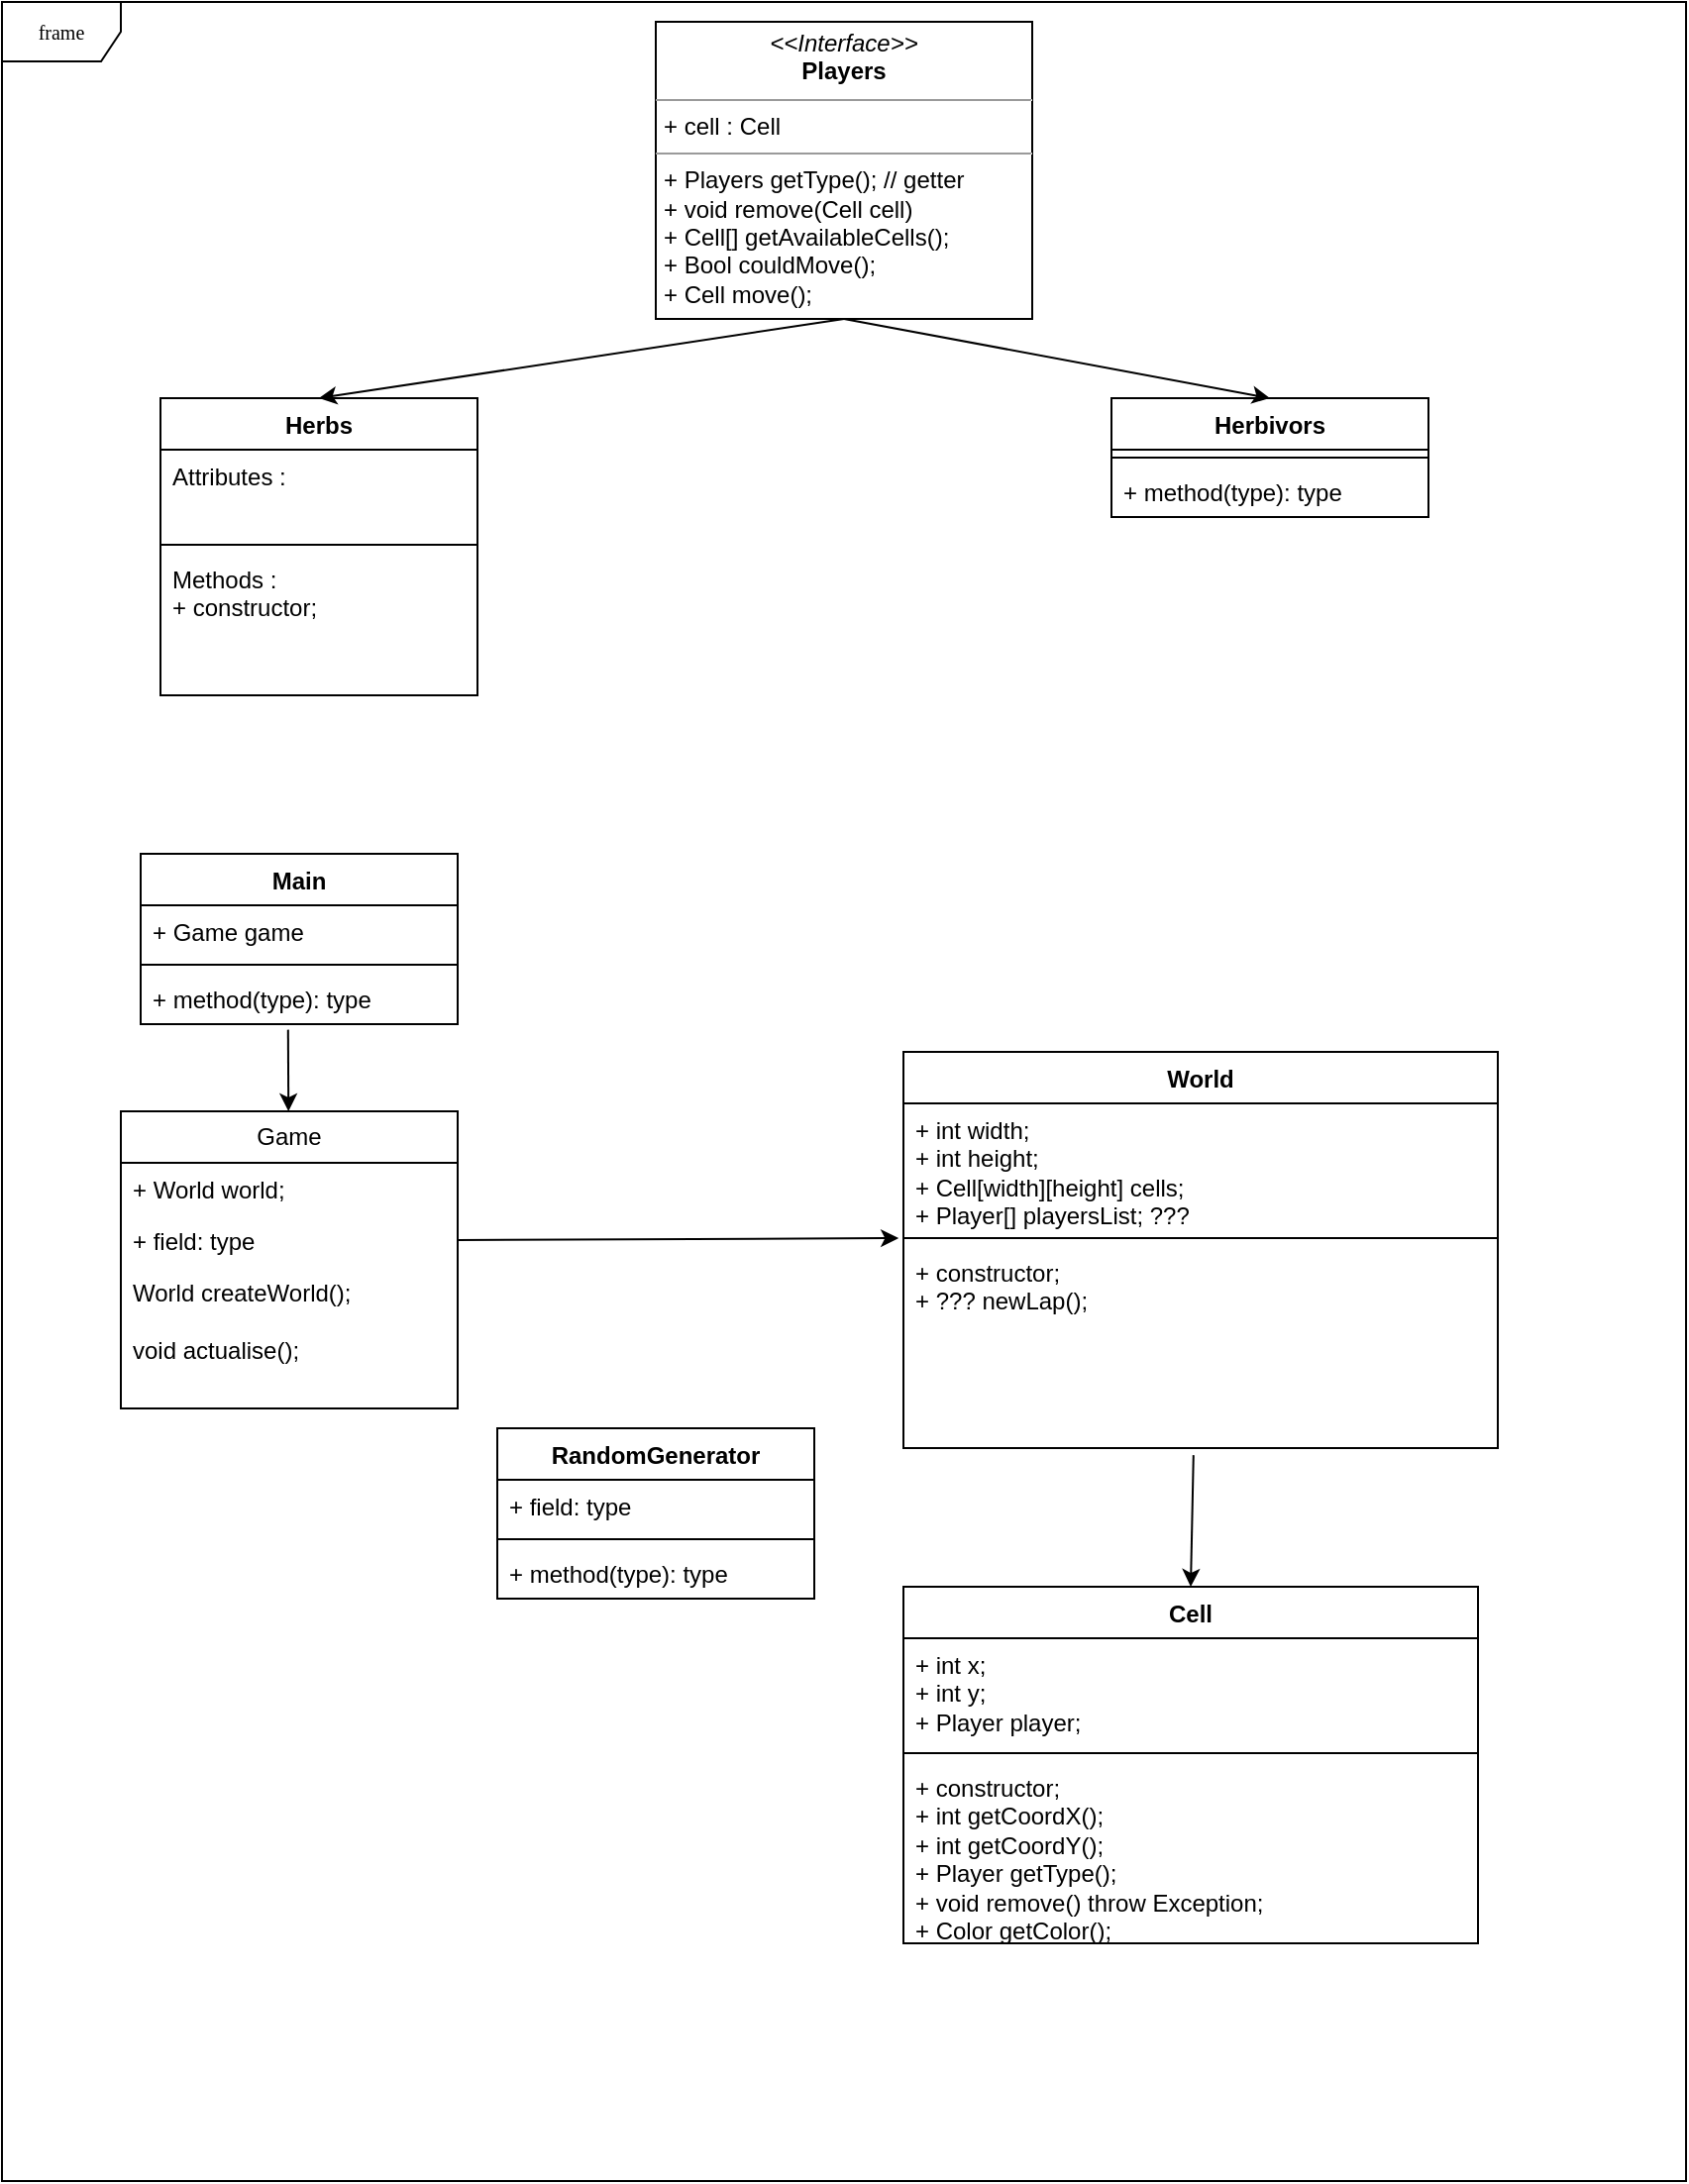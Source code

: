 <mxfile version="23.0.2" type="device">
  <diagram name="Page-1" id="c4acf3e9-155e-7222-9cf6-157b1a14988f">
    <mxGraphModel dx="1290" dy="635" grid="1" gridSize="10" guides="1" tooltips="1" connect="1" arrows="1" fold="1" page="1" pageScale="1" pageWidth="850" pageHeight="1100" background="none" math="0" shadow="0">
      <root>
        <mxCell id="0" />
        <mxCell id="1" parent="0" />
        <mxCell id="17acba5748e5396b-1" value="frame" style="shape=umlFrame;whiteSpace=wrap;html=1;rounded=0;shadow=0;comic=0;labelBackgroundColor=none;strokeWidth=1;fontFamily=Verdana;fontSize=10;align=center;" parent="1" vertex="1">
          <mxGeometry width="850" height="1100" as="geometry" />
        </mxCell>
        <mxCell id="5Y3foU0Trg0-d0UflkV8-24" value="&lt;p style=&quot;margin:0px;margin-top:4px;text-align:center;&quot;&gt;&lt;i&gt;&amp;lt;&amp;lt;Interface&amp;gt;&amp;gt;&lt;/i&gt;&lt;br&gt;&lt;b&gt;Players&lt;/b&gt;&lt;/p&gt;&lt;hr size=&quot;1&quot;&gt;&lt;p style=&quot;margin:0px;margin-left:4px;&quot;&gt;+ cell : Cell&lt;/p&gt;&lt;hr size=&quot;1&quot;&gt;&lt;p style=&quot;margin:0px;margin-left:4px;&quot;&gt;+ Players getType(); // getter&lt;/p&gt;&lt;p style=&quot;margin:0px;margin-left:4px;&quot;&gt;+ void remove(Cell cell)&lt;br&gt;&lt;/p&gt;&lt;p style=&quot;margin:0px;margin-left:4px;&quot;&gt;+ Cell[] getAvailableCells();&lt;/p&gt;&lt;p style=&quot;margin:0px;margin-left:4px;&quot;&gt;+ Bool couldMove();&lt;/p&gt;&lt;p style=&quot;margin:0px;margin-left:4px;&quot;&gt;+ Cell move();&lt;/p&gt;" style="verticalAlign=top;align=left;overflow=fill;fontSize=12;fontFamily=Helvetica;html=1;whiteSpace=wrap;" parent="1" vertex="1">
          <mxGeometry x="330" y="10" width="190" height="150" as="geometry" />
        </mxCell>
        <mxCell id="5Y3foU0Trg0-d0UflkV8-25" value="Herbs" style="swimlane;fontStyle=1;align=center;verticalAlign=top;childLayout=stackLayout;horizontal=1;startSize=26;horizontalStack=0;resizeParent=1;resizeParentMax=0;resizeLast=0;collapsible=1;marginBottom=0;whiteSpace=wrap;html=1;" parent="1" vertex="1">
          <mxGeometry x="80" y="200" width="160" height="150" as="geometry" />
        </mxCell>
        <mxCell id="5Y3foU0Trg0-d0UflkV8-26" value="Attributes :&lt;br&gt;" style="text;strokeColor=none;fillColor=none;align=left;verticalAlign=top;spacingLeft=4;spacingRight=4;overflow=hidden;rotatable=0;points=[[0,0.5],[1,0.5]];portConstraint=eastwest;whiteSpace=wrap;html=1;" parent="5Y3foU0Trg0-d0UflkV8-25" vertex="1">
          <mxGeometry y="26" width="160" height="44" as="geometry" />
        </mxCell>
        <mxCell id="5Y3foU0Trg0-d0UflkV8-27" value="" style="line;strokeWidth=1;fillColor=none;align=left;verticalAlign=middle;spacingTop=-1;spacingLeft=3;spacingRight=3;rotatable=0;labelPosition=right;points=[];portConstraint=eastwest;strokeColor=inherit;" parent="5Y3foU0Trg0-d0UflkV8-25" vertex="1">
          <mxGeometry y="70" width="160" height="8" as="geometry" />
        </mxCell>
        <mxCell id="5Y3foU0Trg0-d0UflkV8-28" value="Methods :&lt;br&gt;+ constructor;" style="text;strokeColor=none;fillColor=none;align=left;verticalAlign=top;spacingLeft=4;spacingRight=4;overflow=hidden;rotatable=0;points=[[0,0.5],[1,0.5]];portConstraint=eastwest;whiteSpace=wrap;html=1;" parent="5Y3foU0Trg0-d0UflkV8-25" vertex="1">
          <mxGeometry y="78" width="160" height="72" as="geometry" />
        </mxCell>
        <mxCell id="5Y3foU0Trg0-d0UflkV8-33" value="Cell" style="swimlane;fontStyle=1;align=center;verticalAlign=top;childLayout=stackLayout;horizontal=1;startSize=26;horizontalStack=0;resizeParent=1;resizeParentMax=0;resizeLast=0;collapsible=1;marginBottom=0;whiteSpace=wrap;html=1;" parent="1" vertex="1">
          <mxGeometry x="455" y="800" width="290" height="180" as="geometry" />
        </mxCell>
        <mxCell id="5Y3foU0Trg0-d0UflkV8-34" value="+ int x;&lt;br&gt;+ int y;&lt;br&gt;+ Player player;" style="text;strokeColor=none;fillColor=none;align=left;verticalAlign=top;spacingLeft=4;spacingRight=4;overflow=hidden;rotatable=0;points=[[0,0.5],[1,0.5]];portConstraint=eastwest;whiteSpace=wrap;html=1;" parent="5Y3foU0Trg0-d0UflkV8-33" vertex="1">
          <mxGeometry y="26" width="290" height="54" as="geometry" />
        </mxCell>
        <mxCell id="5Y3foU0Trg0-d0UflkV8-35" value="" style="line;strokeWidth=1;fillColor=none;align=left;verticalAlign=middle;spacingTop=-1;spacingLeft=3;spacingRight=3;rotatable=0;labelPosition=right;points=[];portConstraint=eastwest;strokeColor=inherit;" parent="5Y3foU0Trg0-d0UflkV8-33" vertex="1">
          <mxGeometry y="80" width="290" height="8" as="geometry" />
        </mxCell>
        <mxCell id="5Y3foU0Trg0-d0UflkV8-36" value="+ constructor;&lt;br&gt;+ int getCoordX();&lt;br&gt;+ int getCoordY();&lt;br&gt;+ Player getType();&lt;br&gt;+ void remove() throw Exception;&lt;br&gt;+ Color getColor();" style="text;strokeColor=none;fillColor=none;align=left;verticalAlign=top;spacingLeft=4;spacingRight=4;overflow=hidden;rotatable=0;points=[[0,0.5],[1,0.5]];portConstraint=eastwest;whiteSpace=wrap;html=1;" parent="5Y3foU0Trg0-d0UflkV8-33" vertex="1">
          <mxGeometry y="88" width="290" height="92" as="geometry" />
        </mxCell>
        <mxCell id="5Y3foU0Trg0-d0UflkV8-37" value="World" style="swimlane;fontStyle=1;align=center;verticalAlign=top;childLayout=stackLayout;horizontal=1;startSize=26;horizontalStack=0;resizeParent=1;resizeParentMax=0;resizeLast=0;collapsible=1;marginBottom=0;whiteSpace=wrap;html=1;" parent="1" vertex="1">
          <mxGeometry x="455" y="530" width="300" height="200" as="geometry" />
        </mxCell>
        <mxCell id="5Y3foU0Trg0-d0UflkV8-38" value="+ int width;&lt;br&gt;+ int height;&lt;br&gt;+ Cell[width][height] cells;&lt;br&gt;+ Player[] playersList; ???" style="text;strokeColor=none;fillColor=none;align=left;verticalAlign=top;spacingLeft=4;spacingRight=4;overflow=hidden;rotatable=0;points=[[0,0.5],[1,0.5]];portConstraint=eastwest;whiteSpace=wrap;html=1;" parent="5Y3foU0Trg0-d0UflkV8-37" vertex="1">
          <mxGeometry y="26" width="300" height="64" as="geometry" />
        </mxCell>
        <mxCell id="5Y3foU0Trg0-d0UflkV8-39" value="" style="line;strokeWidth=1;fillColor=none;align=left;verticalAlign=middle;spacingTop=-1;spacingLeft=3;spacingRight=3;rotatable=0;labelPosition=right;points=[];portConstraint=eastwest;strokeColor=inherit;" parent="5Y3foU0Trg0-d0UflkV8-37" vertex="1">
          <mxGeometry y="90" width="300" height="8" as="geometry" />
        </mxCell>
        <mxCell id="5Y3foU0Trg0-d0UflkV8-40" value="+ constructor;&lt;br&gt;+ ??? newLap();" style="text;strokeColor=none;fillColor=none;align=left;verticalAlign=top;spacingLeft=4;spacingRight=4;overflow=hidden;rotatable=0;points=[[0,0.5],[1,0.5]];portConstraint=eastwest;whiteSpace=wrap;html=1;" parent="5Y3foU0Trg0-d0UflkV8-37" vertex="1">
          <mxGeometry y="98" width="300" height="102" as="geometry" />
        </mxCell>
        <mxCell id="5Y3foU0Trg0-d0UflkV8-41" value="Herbivors" style="swimlane;fontStyle=1;align=center;verticalAlign=top;childLayout=stackLayout;horizontal=1;startSize=26;horizontalStack=0;resizeParent=1;resizeParentMax=0;resizeLast=0;collapsible=1;marginBottom=0;whiteSpace=wrap;html=1;" parent="1" vertex="1">
          <mxGeometry x="560" y="200" width="160" height="60" as="geometry" />
        </mxCell>
        <mxCell id="5Y3foU0Trg0-d0UflkV8-43" value="" style="line;strokeWidth=1;fillColor=none;align=left;verticalAlign=middle;spacingTop=-1;spacingLeft=3;spacingRight=3;rotatable=0;labelPosition=right;points=[];portConstraint=eastwest;strokeColor=inherit;" parent="5Y3foU0Trg0-d0UflkV8-41" vertex="1">
          <mxGeometry y="26" width="160" height="8" as="geometry" />
        </mxCell>
        <mxCell id="5Y3foU0Trg0-d0UflkV8-44" value="+ method(type): type" style="text;strokeColor=none;fillColor=none;align=left;verticalAlign=top;spacingLeft=4;spacingRight=4;overflow=hidden;rotatable=0;points=[[0,0.5],[1,0.5]];portConstraint=eastwest;whiteSpace=wrap;html=1;" parent="5Y3foU0Trg0-d0UflkV8-41" vertex="1">
          <mxGeometry y="34" width="160" height="26" as="geometry" />
        </mxCell>
        <mxCell id="5Y3foU0Trg0-d0UflkV8-45" value="" style="endArrow=classic;html=1;rounded=0;entryX=0.5;entryY=0;entryDx=0;entryDy=0;exitX=0.5;exitY=1;exitDx=0;exitDy=0;" parent="1" source="5Y3foU0Trg0-d0UflkV8-24" target="5Y3foU0Trg0-d0UflkV8-41" edge="1">
          <mxGeometry width="50" height="50" relative="1" as="geometry">
            <mxPoint x="400" y="210" as="sourcePoint" />
            <mxPoint x="450" y="160" as="targetPoint" />
          </mxGeometry>
        </mxCell>
        <mxCell id="5Y3foU0Trg0-d0UflkV8-46" value="" style="endArrow=classic;html=1;rounded=0;entryX=0.5;entryY=0;entryDx=0;entryDy=0;exitX=0.5;exitY=1;exitDx=0;exitDy=0;" parent="1" source="5Y3foU0Trg0-d0UflkV8-24" target="5Y3foU0Trg0-d0UflkV8-25" edge="1">
          <mxGeometry width="50" height="50" relative="1" as="geometry">
            <mxPoint x="400" y="210" as="sourcePoint" />
            <mxPoint x="450" y="160" as="targetPoint" />
          </mxGeometry>
        </mxCell>
        <mxCell id="5Y3foU0Trg0-d0UflkV8-47" value="RandomGenerator" style="swimlane;fontStyle=1;align=center;verticalAlign=top;childLayout=stackLayout;horizontal=1;startSize=26;horizontalStack=0;resizeParent=1;resizeParentMax=0;resizeLast=0;collapsible=1;marginBottom=0;whiteSpace=wrap;html=1;" parent="1" vertex="1">
          <mxGeometry x="250" y="720" width="160" height="86" as="geometry" />
        </mxCell>
        <mxCell id="5Y3foU0Trg0-d0UflkV8-48" value="+ field: type" style="text;strokeColor=none;fillColor=none;align=left;verticalAlign=top;spacingLeft=4;spacingRight=4;overflow=hidden;rotatable=0;points=[[0,0.5],[1,0.5]];portConstraint=eastwest;whiteSpace=wrap;html=1;" parent="5Y3foU0Trg0-d0UflkV8-47" vertex="1">
          <mxGeometry y="26" width="160" height="26" as="geometry" />
        </mxCell>
        <mxCell id="5Y3foU0Trg0-d0UflkV8-49" value="" style="line;strokeWidth=1;fillColor=none;align=left;verticalAlign=middle;spacingTop=-1;spacingLeft=3;spacingRight=3;rotatable=0;labelPosition=right;points=[];portConstraint=eastwest;strokeColor=inherit;" parent="5Y3foU0Trg0-d0UflkV8-47" vertex="1">
          <mxGeometry y="52" width="160" height="8" as="geometry" />
        </mxCell>
        <mxCell id="5Y3foU0Trg0-d0UflkV8-50" value="+ method(type): type" style="text;strokeColor=none;fillColor=none;align=left;verticalAlign=top;spacingLeft=4;spacingRight=4;overflow=hidden;rotatable=0;points=[[0,0.5],[1,0.5]];portConstraint=eastwest;whiteSpace=wrap;html=1;" parent="5Y3foU0Trg0-d0UflkV8-47" vertex="1">
          <mxGeometry y="60" width="160" height="26" as="geometry" />
        </mxCell>
        <mxCell id="5Y3foU0Trg0-d0UflkV8-51" value="Game" style="swimlane;fontStyle=0;childLayout=stackLayout;horizontal=1;startSize=26;fillColor=none;horizontalStack=0;resizeParent=1;resizeParentMax=0;resizeLast=0;collapsible=1;marginBottom=0;whiteSpace=wrap;html=1;" parent="1" vertex="1">
          <mxGeometry x="60" y="560" width="170" height="150" as="geometry" />
        </mxCell>
        <mxCell id="5Y3foU0Trg0-d0UflkV8-52" value="+ World world;" style="text;strokeColor=none;fillColor=none;align=left;verticalAlign=top;spacingLeft=4;spacingRight=4;overflow=hidden;rotatable=0;points=[[0,0.5],[1,0.5]];portConstraint=eastwest;whiteSpace=wrap;html=1;" parent="5Y3foU0Trg0-d0UflkV8-51" vertex="1">
          <mxGeometry y="26" width="170" height="26" as="geometry" />
        </mxCell>
        <mxCell id="5Y3foU0Trg0-d0UflkV8-53" value="+ field: type" style="text;strokeColor=none;fillColor=none;align=left;verticalAlign=top;spacingLeft=4;spacingRight=4;overflow=hidden;rotatable=0;points=[[0,0.5],[1,0.5]];portConstraint=eastwest;whiteSpace=wrap;html=1;" parent="5Y3foU0Trg0-d0UflkV8-51" vertex="1">
          <mxGeometry y="52" width="170" height="26" as="geometry" />
        </mxCell>
        <mxCell id="5Y3foU0Trg0-d0UflkV8-54" value="World createWorld();&lt;br&gt;&lt;br&gt;void actualise();" style="text;strokeColor=none;fillColor=none;align=left;verticalAlign=top;spacingLeft=4;spacingRight=4;overflow=hidden;rotatable=0;points=[[0,0.5],[1,0.5]];portConstraint=eastwest;whiteSpace=wrap;html=1;" parent="5Y3foU0Trg0-d0UflkV8-51" vertex="1">
          <mxGeometry y="78" width="170" height="72" as="geometry" />
        </mxCell>
        <mxCell id="SjXf314h85tnNc316rUO-1" value="Main" style="swimlane;fontStyle=1;align=center;verticalAlign=top;childLayout=stackLayout;horizontal=1;startSize=26;horizontalStack=0;resizeParent=1;resizeParentMax=0;resizeLast=0;collapsible=1;marginBottom=0;whiteSpace=wrap;html=1;" parent="1" vertex="1">
          <mxGeometry x="70" y="430" width="160" height="86" as="geometry" />
        </mxCell>
        <mxCell id="SjXf314h85tnNc316rUO-2" value="+ Game game" style="text;strokeColor=none;fillColor=none;align=left;verticalAlign=top;spacingLeft=4;spacingRight=4;overflow=hidden;rotatable=0;points=[[0,0.5],[1,0.5]];portConstraint=eastwest;whiteSpace=wrap;html=1;" parent="SjXf314h85tnNc316rUO-1" vertex="1">
          <mxGeometry y="26" width="160" height="26" as="geometry" />
        </mxCell>
        <mxCell id="SjXf314h85tnNc316rUO-3" value="" style="line;strokeWidth=1;fillColor=none;align=left;verticalAlign=middle;spacingTop=-1;spacingLeft=3;spacingRight=3;rotatable=0;labelPosition=right;points=[];portConstraint=eastwest;strokeColor=inherit;" parent="SjXf314h85tnNc316rUO-1" vertex="1">
          <mxGeometry y="52" width="160" height="8" as="geometry" />
        </mxCell>
        <mxCell id="SjXf314h85tnNc316rUO-4" value="+ method(type): type" style="text;strokeColor=none;fillColor=none;align=left;verticalAlign=top;spacingLeft=4;spacingRight=4;overflow=hidden;rotatable=0;points=[[0,0.5],[1,0.5]];portConstraint=eastwest;whiteSpace=wrap;html=1;" parent="SjXf314h85tnNc316rUO-1" vertex="1">
          <mxGeometry y="60" width="160" height="26" as="geometry" />
        </mxCell>
        <mxCell id="SjXf314h85tnNc316rUO-5" value="" style="endArrow=classic;html=1;rounded=0;exitX=0.465;exitY=1.108;exitDx=0;exitDy=0;exitPerimeter=0;" parent="1" source="SjXf314h85tnNc316rUO-4" target="5Y3foU0Trg0-d0UflkV8-51" edge="1">
          <mxGeometry width="50" height="50" relative="1" as="geometry">
            <mxPoint x="350" y="640" as="sourcePoint" />
            <mxPoint x="400" y="590" as="targetPoint" />
          </mxGeometry>
        </mxCell>
        <mxCell id="SjXf314h85tnNc316rUO-6" value="" style="endArrow=classic;html=1;rounded=0;exitX=1;exitY=0.5;exitDx=0;exitDy=0;entryX=-0.008;entryY=-0.039;entryDx=0;entryDy=0;entryPerimeter=0;" parent="1" source="5Y3foU0Trg0-d0UflkV8-53" target="5Y3foU0Trg0-d0UflkV8-40" edge="1">
          <mxGeometry width="50" height="50" relative="1" as="geometry">
            <mxPoint x="350" y="640" as="sourcePoint" />
            <mxPoint x="400" y="590" as="targetPoint" />
          </mxGeometry>
        </mxCell>
        <mxCell id="SjXf314h85tnNc316rUO-7" value="" style="endArrow=classic;html=1;rounded=0;exitX=0.488;exitY=1.035;exitDx=0;exitDy=0;exitPerimeter=0;entryX=0.5;entryY=0;entryDx=0;entryDy=0;" parent="1" source="5Y3foU0Trg0-d0UflkV8-40" target="5Y3foU0Trg0-d0UflkV8-33" edge="1">
          <mxGeometry width="50" height="50" relative="1" as="geometry">
            <mxPoint x="350" y="830" as="sourcePoint" />
            <mxPoint x="400" y="780" as="targetPoint" />
          </mxGeometry>
        </mxCell>
      </root>
    </mxGraphModel>
  </diagram>
</mxfile>
